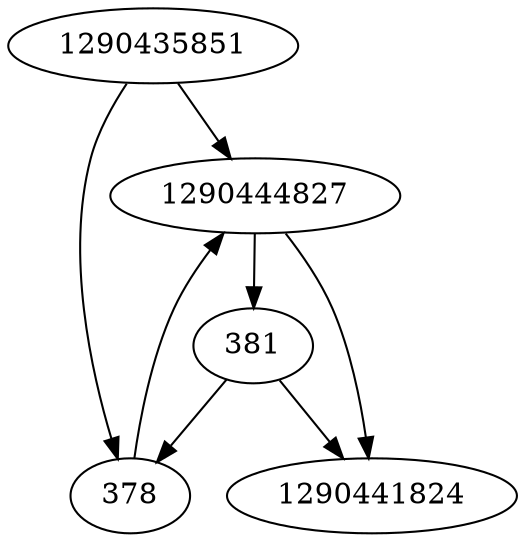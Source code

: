 strict digraph  {
1290441824;
1290435851;
378;
1290444827;
381;
1290435851 -> 378;
1290435851 -> 1290444827;
378 -> 1290444827;
1290444827 -> 1290441824;
1290444827 -> 381;
381 -> 1290441824;
381 -> 378;
}
